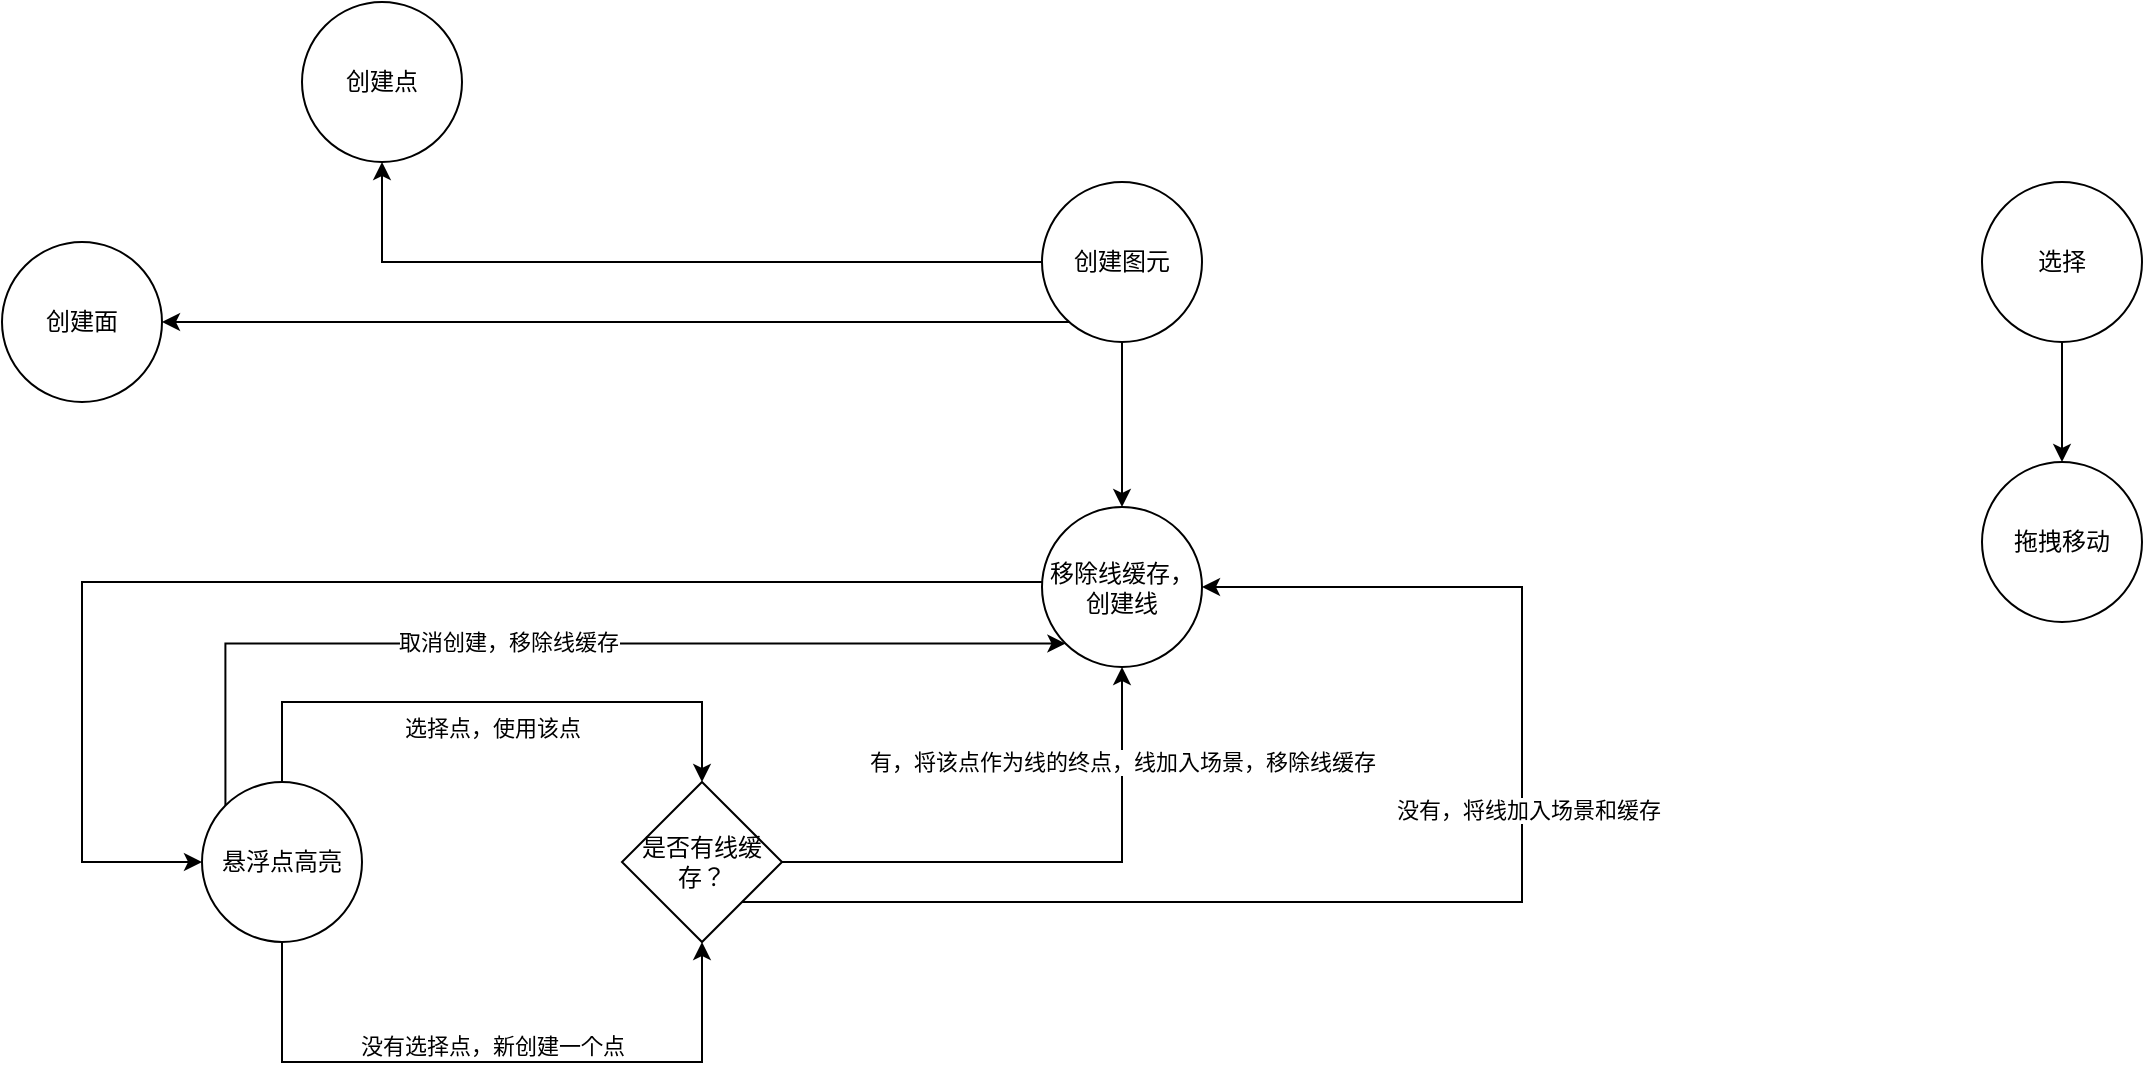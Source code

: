 <mxfile version="21.0.8" type="github">
  <diagram id="C5RBs43oDa-KdzZeNtuy" name="Page-1">
    <mxGraphModel dx="1695" dy="1706" grid="1" gridSize="10" guides="1" tooltips="1" connect="1" arrows="1" fold="1" page="1" pageScale="1" pageWidth="827" pageHeight="1169" math="0" shadow="0">
      <root>
        <mxCell id="WIyWlLk6GJQsqaUBKTNV-0" />
        <mxCell id="WIyWlLk6GJQsqaUBKTNV-1" parent="WIyWlLk6GJQsqaUBKTNV-0" />
        <mxCell id="m3I1wzvR6y6KVqd5ag9C-13" value="" style="edgeStyle=orthogonalEdgeStyle;rounded=0;orthogonalLoop=1;jettySize=auto;html=1;" edge="1" parent="WIyWlLk6GJQsqaUBKTNV-1" source="m3I1wzvR6y6KVqd5ag9C-11" target="m3I1wzvR6y6KVqd5ag9C-12">
          <mxGeometry relative="1" as="geometry" />
        </mxCell>
        <mxCell id="m3I1wzvR6y6KVqd5ag9C-15" value="" style="edgeStyle=orthogonalEdgeStyle;rounded=0;orthogonalLoop=1;jettySize=auto;html=1;" edge="1" parent="WIyWlLk6GJQsqaUBKTNV-1" source="m3I1wzvR6y6KVqd5ag9C-11" target="m3I1wzvR6y6KVqd5ag9C-14">
          <mxGeometry relative="1" as="geometry" />
        </mxCell>
        <mxCell id="m3I1wzvR6y6KVqd5ag9C-17" value="" style="edgeStyle=orthogonalEdgeStyle;rounded=0;orthogonalLoop=1;jettySize=auto;html=1;" edge="1" parent="WIyWlLk6GJQsqaUBKTNV-1" source="m3I1wzvR6y6KVqd5ag9C-11" target="m3I1wzvR6y6KVqd5ag9C-16">
          <mxGeometry relative="1" as="geometry">
            <Array as="points">
              <mxPoint x="-200" y="120" />
              <mxPoint x="-200" y="120" />
            </Array>
          </mxGeometry>
        </mxCell>
        <mxCell id="m3I1wzvR6y6KVqd5ag9C-11" value="创建图元" style="ellipse;whiteSpace=wrap;html=1;aspect=fixed;" vertex="1" parent="WIyWlLk6GJQsqaUBKTNV-1">
          <mxGeometry x="120" y="50" width="80" height="80" as="geometry" />
        </mxCell>
        <mxCell id="m3I1wzvR6y6KVqd5ag9C-12" value="创建点" style="ellipse;whiteSpace=wrap;html=1;" vertex="1" parent="WIyWlLk6GJQsqaUBKTNV-1">
          <mxGeometry x="-250" y="-40" width="80" height="80" as="geometry" />
        </mxCell>
        <mxCell id="m3I1wzvR6y6KVqd5ag9C-44" style="edgeStyle=orthogonalEdgeStyle;rounded=0;orthogonalLoop=1;jettySize=auto;html=1;" edge="1" parent="WIyWlLk6GJQsqaUBKTNV-1" source="m3I1wzvR6y6KVqd5ag9C-14" target="m3I1wzvR6y6KVqd5ag9C-42">
          <mxGeometry relative="1" as="geometry">
            <Array as="points">
              <mxPoint x="-360" y="250" />
              <mxPoint x="-360" y="390" />
            </Array>
          </mxGeometry>
        </mxCell>
        <mxCell id="m3I1wzvR6y6KVqd5ag9C-14" value="移除线缓存，创建线" style="ellipse;whiteSpace=wrap;html=1;" vertex="1" parent="WIyWlLk6GJQsqaUBKTNV-1">
          <mxGeometry x="120" y="212.5" width="80" height="80" as="geometry" />
        </mxCell>
        <mxCell id="m3I1wzvR6y6KVqd5ag9C-16" value="创建面" style="ellipse;whiteSpace=wrap;html=1;" vertex="1" parent="WIyWlLk6GJQsqaUBKTNV-1">
          <mxGeometry x="-400" y="80" width="80" height="80" as="geometry" />
        </mxCell>
        <mxCell id="m3I1wzvR6y6KVqd5ag9C-24" value="" style="edgeStyle=orthogonalEdgeStyle;rounded=0;orthogonalLoop=1;jettySize=auto;html=1;entryX=0.5;entryY=1;entryDx=0;entryDy=0;" edge="1" parent="WIyWlLk6GJQsqaUBKTNV-1" source="m3I1wzvR6y6KVqd5ag9C-18" target="m3I1wzvR6y6KVqd5ag9C-14">
          <mxGeometry relative="1" as="geometry">
            <Array as="points">
              <mxPoint x="160" y="390" />
            </Array>
          </mxGeometry>
        </mxCell>
        <mxCell id="m3I1wzvR6y6KVqd5ag9C-45" value="有，将该点作为线的终点，线加入场景，移除线缓存" style="edgeLabel;html=1;align=center;verticalAlign=middle;resizable=0;points=[];" vertex="1" connectable="0" parent="m3I1wzvR6y6KVqd5ag9C-24">
          <mxGeometry relative="1" as="geometry">
            <mxPoint x="36" y="-50" as="offset" />
          </mxGeometry>
        </mxCell>
        <mxCell id="m3I1wzvR6y6KVqd5ag9C-48" style="edgeStyle=orthogonalEdgeStyle;rounded=0;orthogonalLoop=1;jettySize=auto;html=1;entryX=1;entryY=0.5;entryDx=0;entryDy=0;" edge="1" parent="WIyWlLk6GJQsqaUBKTNV-1" source="m3I1wzvR6y6KVqd5ag9C-18" target="m3I1wzvR6y6KVqd5ag9C-14">
          <mxGeometry relative="1" as="geometry">
            <Array as="points">
              <mxPoint x="360" y="410" />
              <mxPoint x="360" y="253" />
            </Array>
          </mxGeometry>
        </mxCell>
        <mxCell id="m3I1wzvR6y6KVqd5ag9C-49" value="没有，将线加入场景和缓存" style="edgeLabel;html=1;align=center;verticalAlign=middle;resizable=0;points=[];" vertex="1" connectable="0" parent="m3I1wzvR6y6KVqd5ag9C-48">
          <mxGeometry x="0.234" y="-3" relative="1" as="geometry">
            <mxPoint as="offset" />
          </mxGeometry>
        </mxCell>
        <mxCell id="m3I1wzvR6y6KVqd5ag9C-18" value="是否有线缓存？" style="rhombus;whiteSpace=wrap;html=1;spacing=5;" vertex="1" parent="WIyWlLk6GJQsqaUBKTNV-1">
          <mxGeometry x="-90" y="350" width="80" height="80" as="geometry" />
        </mxCell>
        <mxCell id="m3I1wzvR6y6KVqd5ag9C-36" style="edgeStyle=orthogonalEdgeStyle;rounded=0;orthogonalLoop=1;jettySize=auto;html=1;exitX=0.5;exitY=1;exitDx=0;exitDy=0;" edge="1" parent="WIyWlLk6GJQsqaUBKTNV-1" source="m3I1wzvR6y6KVqd5ag9C-42" target="m3I1wzvR6y6KVqd5ag9C-18">
          <mxGeometry relative="1" as="geometry">
            <mxPoint x="-209.996" y="315.014" as="sourcePoint" />
            <mxPoint x="-110.03" y="304.98" as="targetPoint" />
            <Array as="points">
              <mxPoint x="-260" y="490" />
              <mxPoint x="-50" y="490" />
            </Array>
          </mxGeometry>
        </mxCell>
        <mxCell id="m3I1wzvR6y6KVqd5ag9C-37" value="没有选择点，新创建一个点" style="edgeLabel;html=1;align=center;verticalAlign=bottom;resizable=0;points=[];" vertex="1" connectable="0" parent="m3I1wzvR6y6KVqd5ag9C-36">
          <mxGeometry relative="1" as="geometry">
            <mxPoint as="offset" />
          </mxGeometry>
        </mxCell>
        <mxCell id="m3I1wzvR6y6KVqd5ag9C-39" value="" style="edgeStyle=orthogonalEdgeStyle;rounded=0;orthogonalLoop=1;jettySize=auto;html=1;exitX=0.5;exitY=0;exitDx=0;exitDy=0;verticalAlign=top;entryX=0.5;entryY=0;entryDx=0;entryDy=0;" edge="1" parent="WIyWlLk6GJQsqaUBKTNV-1" source="m3I1wzvR6y6KVqd5ag9C-42" target="m3I1wzvR6y6KVqd5ag9C-18">
          <mxGeometry relative="1" as="geometry">
            <mxPoint x="-200" y="480" as="sourcePoint" />
            <Array as="points">
              <mxPoint x="-260" y="310" />
              <mxPoint x="-50" y="310" />
            </Array>
          </mxGeometry>
        </mxCell>
        <mxCell id="m3I1wzvR6y6KVqd5ag9C-40" value="选择点，使用该点" style="edgeLabel;html=1;align=center;verticalAlign=top;resizable=0;points=[];" vertex="1" connectable="0" parent="m3I1wzvR6y6KVqd5ag9C-39">
          <mxGeometry relative="1" as="geometry">
            <mxPoint as="offset" />
          </mxGeometry>
        </mxCell>
        <mxCell id="m3I1wzvR6y6KVqd5ag9C-46" style="edgeStyle=orthogonalEdgeStyle;rounded=0;orthogonalLoop=1;jettySize=auto;html=1;entryX=0;entryY=1;entryDx=0;entryDy=0;exitX=0;exitY=0;exitDx=0;exitDy=0;" edge="1" parent="WIyWlLk6GJQsqaUBKTNV-1" source="m3I1wzvR6y6KVqd5ag9C-42" target="m3I1wzvR6y6KVqd5ag9C-14">
          <mxGeometry relative="1" as="geometry">
            <Array as="points">
              <mxPoint x="-288" y="281" />
            </Array>
          </mxGeometry>
        </mxCell>
        <mxCell id="m3I1wzvR6y6KVqd5ag9C-47" value="取消创建，移除线缓存" style="edgeLabel;html=1;align=center;verticalAlign=middle;resizable=0;points=[];" vertex="1" connectable="0" parent="m3I1wzvR6y6KVqd5ag9C-46">
          <mxGeometry x="-0.114" y="1" relative="1" as="geometry">
            <mxPoint as="offset" />
          </mxGeometry>
        </mxCell>
        <mxCell id="m3I1wzvR6y6KVqd5ag9C-42" value="悬浮点高亮" style="ellipse;whiteSpace=wrap;html=1;aspect=fixed;" vertex="1" parent="WIyWlLk6GJQsqaUBKTNV-1">
          <mxGeometry x="-300" y="350" width="80" height="80" as="geometry" />
        </mxCell>
        <mxCell id="m3I1wzvR6y6KVqd5ag9C-52" style="edgeStyle=orthogonalEdgeStyle;rounded=0;orthogonalLoop=1;jettySize=auto;html=1;entryX=0.5;entryY=0;entryDx=0;entryDy=0;" edge="1" parent="WIyWlLk6GJQsqaUBKTNV-1" source="m3I1wzvR6y6KVqd5ag9C-50" target="m3I1wzvR6y6KVqd5ag9C-51">
          <mxGeometry relative="1" as="geometry" />
        </mxCell>
        <mxCell id="m3I1wzvR6y6KVqd5ag9C-50" value="选择" style="ellipse;whiteSpace=wrap;html=1;aspect=fixed;" vertex="1" parent="WIyWlLk6GJQsqaUBKTNV-1">
          <mxGeometry x="590" y="50" width="80" height="80" as="geometry" />
        </mxCell>
        <mxCell id="m3I1wzvR6y6KVqd5ag9C-51" value="拖拽移动" style="ellipse;whiteSpace=wrap;html=1;aspect=fixed;" vertex="1" parent="WIyWlLk6GJQsqaUBKTNV-1">
          <mxGeometry x="590" y="190" width="80" height="80" as="geometry" />
        </mxCell>
      </root>
    </mxGraphModel>
  </diagram>
</mxfile>
